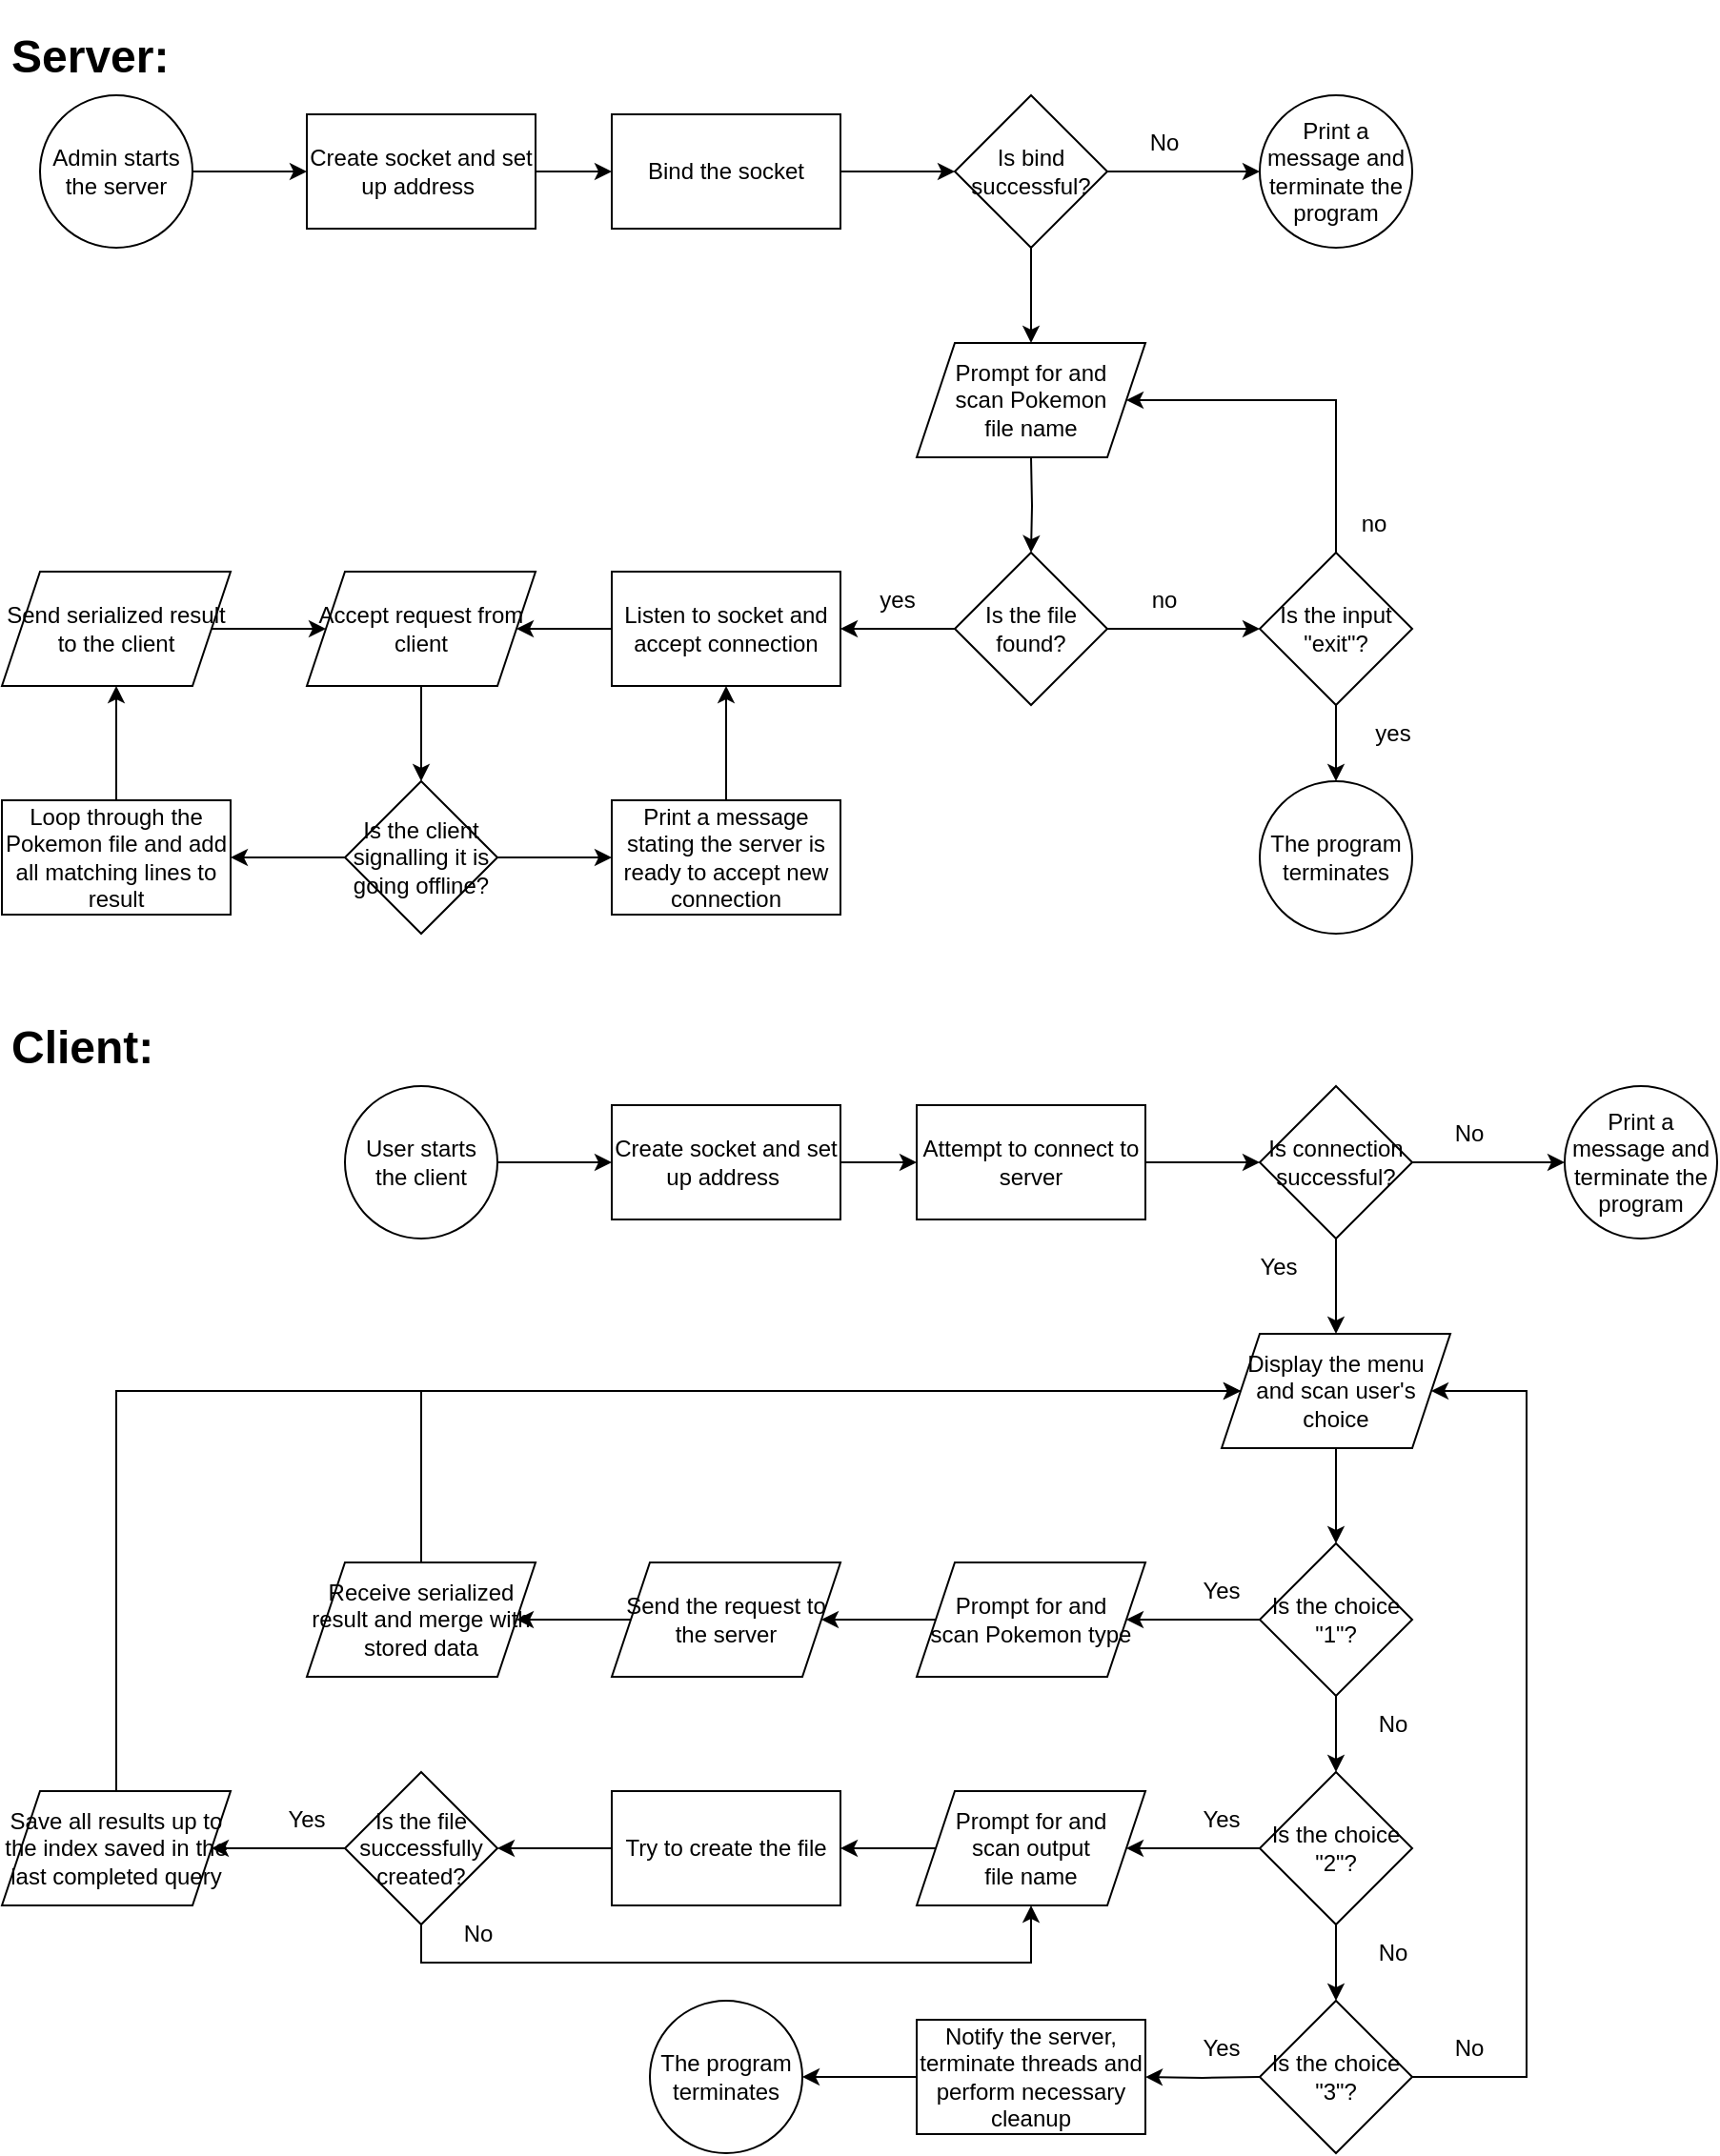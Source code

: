 <mxfile version="21.4.0" type="github">
  <diagram id="C5RBs43oDa-KdzZeNtuy" name="Page-1">
    <mxGraphModel dx="1985" dy="1270" grid="1" gridSize="10" guides="1" tooltips="1" connect="1" arrows="1" fold="1" page="1" pageScale="1" pageWidth="1169" pageHeight="1654" math="0" shadow="0">
      <root>
        <mxCell id="WIyWlLk6GJQsqaUBKTNV-0" />
        <mxCell id="WIyWlLk6GJQsqaUBKTNV-1" parent="WIyWlLk6GJQsqaUBKTNV-0" />
        <mxCell id="x3WvuhK_SaRzJynzoHy_-66" value="" style="edgeStyle=orthogonalEdgeStyle;rounded=0;orthogonalLoop=1;jettySize=auto;html=1;" edge="1" parent="WIyWlLk6GJQsqaUBKTNV-1" source="x3WvuhK_SaRzJynzoHy_-57" target="x3WvuhK_SaRzJynzoHy_-59">
          <mxGeometry relative="1" as="geometry" />
        </mxCell>
        <mxCell id="x3WvuhK_SaRzJynzoHy_-57" value="Admin starts the server" style="ellipse;whiteSpace=wrap;html=1;aspect=fixed;" vertex="1" parent="WIyWlLk6GJQsqaUBKTNV-1">
          <mxGeometry x="100" y="120" width="80" height="80" as="geometry" />
        </mxCell>
        <mxCell id="x3WvuhK_SaRzJynzoHy_-58" value="" style="edgeStyle=orthogonalEdgeStyle;rounded=0;orthogonalLoop=1;jettySize=auto;html=1;" edge="1" parent="WIyWlLk6GJQsqaUBKTNV-1" source="x3WvuhK_SaRzJynzoHy_-59" target="x3WvuhK_SaRzJynzoHy_-60">
          <mxGeometry relative="1" as="geometry" />
        </mxCell>
        <mxCell id="x3WvuhK_SaRzJynzoHy_-59" value="Create socket and set up address&amp;nbsp;" style="rounded=0;whiteSpace=wrap;html=1;" vertex="1" parent="WIyWlLk6GJQsqaUBKTNV-1">
          <mxGeometry x="240" y="130" width="120" height="60" as="geometry" />
        </mxCell>
        <mxCell id="x3WvuhK_SaRzJynzoHy_-65" value="" style="edgeStyle=orthogonalEdgeStyle;rounded=0;orthogonalLoop=1;jettySize=auto;html=1;" edge="1" parent="WIyWlLk6GJQsqaUBKTNV-1" source="x3WvuhK_SaRzJynzoHy_-60" target="x3WvuhK_SaRzJynzoHy_-62">
          <mxGeometry relative="1" as="geometry" />
        </mxCell>
        <mxCell id="x3WvuhK_SaRzJynzoHy_-60" value="Bind the socket" style="whiteSpace=wrap;html=1;rounded=0;" vertex="1" parent="WIyWlLk6GJQsqaUBKTNV-1">
          <mxGeometry x="400" y="130" width="120" height="60" as="geometry" />
        </mxCell>
        <mxCell id="x3WvuhK_SaRzJynzoHy_-61" value="" style="edgeStyle=orthogonalEdgeStyle;rounded=0;orthogonalLoop=1;jettySize=auto;html=1;" edge="1" parent="WIyWlLk6GJQsqaUBKTNV-1" source="x3WvuhK_SaRzJynzoHy_-62" target="x3WvuhK_SaRzJynzoHy_-63">
          <mxGeometry relative="1" as="geometry" />
        </mxCell>
        <mxCell id="x3WvuhK_SaRzJynzoHy_-97" value="" style="edgeStyle=orthogonalEdgeStyle;rounded=0;orthogonalLoop=1;jettySize=auto;html=1;" edge="1" parent="WIyWlLk6GJQsqaUBKTNV-1" source="x3WvuhK_SaRzJynzoHy_-62" target="x3WvuhK_SaRzJynzoHy_-88">
          <mxGeometry relative="1" as="geometry" />
        </mxCell>
        <mxCell id="x3WvuhK_SaRzJynzoHy_-62" value="Is bind successful?" style="rhombus;whiteSpace=wrap;html=1;rounded=0;" vertex="1" parent="WIyWlLk6GJQsqaUBKTNV-1">
          <mxGeometry x="580" y="120" width="80" height="80" as="geometry" />
        </mxCell>
        <mxCell id="x3WvuhK_SaRzJynzoHy_-63" value="Print a message and terminate the program" style="ellipse;whiteSpace=wrap;html=1;rounded=0;" vertex="1" parent="WIyWlLk6GJQsqaUBKTNV-1">
          <mxGeometry x="740" y="120" width="80" height="80" as="geometry" />
        </mxCell>
        <mxCell id="x3WvuhK_SaRzJynzoHy_-64" value="No" style="text;html=1;strokeColor=none;fillColor=none;align=center;verticalAlign=middle;whiteSpace=wrap;rounded=0;" vertex="1" parent="WIyWlLk6GJQsqaUBKTNV-1">
          <mxGeometry x="660" y="130" width="60" height="30" as="geometry" />
        </mxCell>
        <mxCell id="x3WvuhK_SaRzJynzoHy_-112" value="" style="edgeStyle=orthogonalEdgeStyle;rounded=0;orthogonalLoop=1;jettySize=auto;html=1;" edge="1" parent="WIyWlLk6GJQsqaUBKTNV-1" source="x3WvuhK_SaRzJynzoHy_-67" target="x3WvuhK_SaRzJynzoHy_-99">
          <mxGeometry relative="1" as="geometry" />
        </mxCell>
        <mxCell id="x3WvuhK_SaRzJynzoHy_-67" value="Listen to socket and accept connection" style="whiteSpace=wrap;html=1;rounded=0;" vertex="1" parent="WIyWlLk6GJQsqaUBKTNV-1">
          <mxGeometry x="400" y="370" width="120" height="60" as="geometry" />
        </mxCell>
        <mxCell id="x3WvuhK_SaRzJynzoHy_-83" value="" style="edgeStyle=orthogonalEdgeStyle;rounded=0;orthogonalLoop=1;jettySize=auto;html=1;" edge="1" parent="WIyWlLk6GJQsqaUBKTNV-1" target="x3WvuhK_SaRzJynzoHy_-86">
          <mxGeometry relative="1" as="geometry">
            <mxPoint x="620" y="310" as="sourcePoint" />
          </mxGeometry>
        </mxCell>
        <mxCell id="x3WvuhK_SaRzJynzoHy_-85" value="" style="edgeStyle=orthogonalEdgeStyle;rounded=0;orthogonalLoop=1;jettySize=auto;html=1;" edge="1" parent="WIyWlLk6GJQsqaUBKTNV-1" source="x3WvuhK_SaRzJynzoHy_-86" target="x3WvuhK_SaRzJynzoHy_-91">
          <mxGeometry relative="1" as="geometry" />
        </mxCell>
        <mxCell id="x3WvuhK_SaRzJynzoHy_-110" value="" style="edgeStyle=orthogonalEdgeStyle;rounded=0;orthogonalLoop=1;jettySize=auto;html=1;" edge="1" parent="WIyWlLk6GJQsqaUBKTNV-1" source="x3WvuhK_SaRzJynzoHy_-86" target="x3WvuhK_SaRzJynzoHy_-67">
          <mxGeometry relative="1" as="geometry" />
        </mxCell>
        <mxCell id="x3WvuhK_SaRzJynzoHy_-86" value="Is the file found?" style="rhombus;whiteSpace=wrap;html=1;" vertex="1" parent="WIyWlLk6GJQsqaUBKTNV-1">
          <mxGeometry x="580" y="360" width="80" height="80" as="geometry" />
        </mxCell>
        <mxCell id="x3WvuhK_SaRzJynzoHy_-88" value="&lt;div&gt;Prompt for and&lt;/div&gt;&lt;div&gt;scan Pokemon&lt;/div&gt;&lt;div&gt;file name&lt;br&gt;&lt;/div&gt;" style="shape=parallelogram;perimeter=parallelogramPerimeter;whiteSpace=wrap;html=1;fixedSize=1;" vertex="1" parent="WIyWlLk6GJQsqaUBKTNV-1">
          <mxGeometry x="560" y="250" width="120" height="60" as="geometry" />
        </mxCell>
        <mxCell id="x3WvuhK_SaRzJynzoHy_-89" style="edgeStyle=orthogonalEdgeStyle;rounded=0;orthogonalLoop=1;jettySize=auto;html=1;entryX=1;entryY=0.5;entryDx=0;entryDy=0;" edge="1" parent="WIyWlLk6GJQsqaUBKTNV-1" source="x3WvuhK_SaRzJynzoHy_-91" target="x3WvuhK_SaRzJynzoHy_-88">
          <mxGeometry relative="1" as="geometry">
            <Array as="points">
              <mxPoint x="780" y="280" />
            </Array>
          </mxGeometry>
        </mxCell>
        <mxCell id="x3WvuhK_SaRzJynzoHy_-90" value="" style="edgeStyle=orthogonalEdgeStyle;rounded=0;orthogonalLoop=1;jettySize=auto;html=1;" edge="1" parent="WIyWlLk6GJQsqaUBKTNV-1" source="x3WvuhK_SaRzJynzoHy_-91" target="x3WvuhK_SaRzJynzoHy_-92">
          <mxGeometry relative="1" as="geometry" />
        </mxCell>
        <mxCell id="x3WvuhK_SaRzJynzoHy_-91" value="&lt;div&gt;Is the input &lt;br&gt;&lt;/div&gt;&lt;div&gt;&quot;exit&quot;?&lt;br&gt;&lt;/div&gt;" style="rhombus;whiteSpace=wrap;html=1;" vertex="1" parent="WIyWlLk6GJQsqaUBKTNV-1">
          <mxGeometry x="740" y="360" width="80" height="80" as="geometry" />
        </mxCell>
        <mxCell id="x3WvuhK_SaRzJynzoHy_-92" value="The program terminates" style="ellipse;whiteSpace=wrap;html=1;" vertex="1" parent="WIyWlLk6GJQsqaUBKTNV-1">
          <mxGeometry x="740" y="480" width="80" height="80" as="geometry" />
        </mxCell>
        <mxCell id="x3WvuhK_SaRzJynzoHy_-93" value="no" style="text;html=1;strokeColor=none;fillColor=none;align=center;verticalAlign=middle;whiteSpace=wrap;rounded=0;" vertex="1" parent="WIyWlLk6GJQsqaUBKTNV-1">
          <mxGeometry x="660" y="370" width="60" height="30" as="geometry" />
        </mxCell>
        <mxCell id="x3WvuhK_SaRzJynzoHy_-94" value="no" style="text;html=1;strokeColor=none;fillColor=none;align=center;verticalAlign=middle;whiteSpace=wrap;rounded=0;" vertex="1" parent="WIyWlLk6GJQsqaUBKTNV-1">
          <mxGeometry x="770" y="330" width="60" height="30" as="geometry" />
        </mxCell>
        <mxCell id="x3WvuhK_SaRzJynzoHy_-95" value="yes" style="text;html=1;strokeColor=none;fillColor=none;align=center;verticalAlign=middle;whiteSpace=wrap;rounded=0;" vertex="1" parent="WIyWlLk6GJQsqaUBKTNV-1">
          <mxGeometry x="780" y="440" width="60" height="30" as="geometry" />
        </mxCell>
        <mxCell id="x3WvuhK_SaRzJynzoHy_-96" value="yes" style="text;html=1;strokeColor=none;fillColor=none;align=center;verticalAlign=middle;whiteSpace=wrap;rounded=0;" vertex="1" parent="WIyWlLk6GJQsqaUBKTNV-1">
          <mxGeometry x="520" y="370" width="60" height="30" as="geometry" />
        </mxCell>
        <mxCell id="x3WvuhK_SaRzJynzoHy_-105" value="" style="edgeStyle=orthogonalEdgeStyle;rounded=0;orthogonalLoop=1;jettySize=auto;html=1;" edge="1" parent="WIyWlLk6GJQsqaUBKTNV-1" source="x3WvuhK_SaRzJynzoHy_-99" target="x3WvuhK_SaRzJynzoHy_-102">
          <mxGeometry relative="1" as="geometry" />
        </mxCell>
        <mxCell id="x3WvuhK_SaRzJynzoHy_-99" value="Accept request from client" style="shape=parallelogram;perimeter=parallelogramPerimeter;whiteSpace=wrap;html=1;fixedSize=1;" vertex="1" parent="WIyWlLk6GJQsqaUBKTNV-1">
          <mxGeometry x="240" y="370" width="120" height="60" as="geometry" />
        </mxCell>
        <mxCell id="x3WvuhK_SaRzJynzoHy_-115" value="" style="edgeStyle=orthogonalEdgeStyle;rounded=0;orthogonalLoop=1;jettySize=auto;html=1;" edge="1" parent="WIyWlLk6GJQsqaUBKTNV-1" source="x3WvuhK_SaRzJynzoHy_-102" target="x3WvuhK_SaRzJynzoHy_-114">
          <mxGeometry relative="1" as="geometry" />
        </mxCell>
        <mxCell id="x3WvuhK_SaRzJynzoHy_-118" value="" style="edgeStyle=orthogonalEdgeStyle;rounded=0;orthogonalLoop=1;jettySize=auto;html=1;" edge="1" parent="WIyWlLk6GJQsqaUBKTNV-1" source="x3WvuhK_SaRzJynzoHy_-102" target="x3WvuhK_SaRzJynzoHy_-117">
          <mxGeometry relative="1" as="geometry" />
        </mxCell>
        <mxCell id="x3WvuhK_SaRzJynzoHy_-102" value="Is the client signalling it is going offline?" style="rhombus;whiteSpace=wrap;html=1;" vertex="1" parent="WIyWlLk6GJQsqaUBKTNV-1">
          <mxGeometry x="260" y="480" width="80" height="80" as="geometry" />
        </mxCell>
        <mxCell id="x3WvuhK_SaRzJynzoHy_-116" value="" style="edgeStyle=orthogonalEdgeStyle;rounded=0;orthogonalLoop=1;jettySize=auto;html=1;" edge="1" parent="WIyWlLk6GJQsqaUBKTNV-1" source="x3WvuhK_SaRzJynzoHy_-114" target="x3WvuhK_SaRzJynzoHy_-67">
          <mxGeometry relative="1" as="geometry" />
        </mxCell>
        <mxCell id="x3WvuhK_SaRzJynzoHy_-114" value="Print a message stating the server is ready to accept new connection" style="whiteSpace=wrap;html=1;" vertex="1" parent="WIyWlLk6GJQsqaUBKTNV-1">
          <mxGeometry x="400" y="490" width="120" height="60" as="geometry" />
        </mxCell>
        <mxCell id="x3WvuhK_SaRzJynzoHy_-120" value="" style="edgeStyle=orthogonalEdgeStyle;rounded=0;orthogonalLoop=1;jettySize=auto;html=1;" edge="1" parent="WIyWlLk6GJQsqaUBKTNV-1" source="x3WvuhK_SaRzJynzoHy_-117" target="x3WvuhK_SaRzJynzoHy_-119">
          <mxGeometry relative="1" as="geometry" />
        </mxCell>
        <mxCell id="x3WvuhK_SaRzJynzoHy_-117" value="Loop through the Pokemon file and add all matching lines to result" style="whiteSpace=wrap;html=1;" vertex="1" parent="WIyWlLk6GJQsqaUBKTNV-1">
          <mxGeometry x="80" y="490" width="120" height="60" as="geometry" />
        </mxCell>
        <mxCell id="x3WvuhK_SaRzJynzoHy_-122" value="" style="edgeStyle=orthogonalEdgeStyle;rounded=0;orthogonalLoop=1;jettySize=auto;html=1;" edge="1" parent="WIyWlLk6GJQsqaUBKTNV-1" source="x3WvuhK_SaRzJynzoHy_-119" target="x3WvuhK_SaRzJynzoHy_-99">
          <mxGeometry relative="1" as="geometry" />
        </mxCell>
        <mxCell id="x3WvuhK_SaRzJynzoHy_-119" value="Send serialized result to the client" style="shape=parallelogram;perimeter=parallelogramPerimeter;whiteSpace=wrap;html=1;fixedSize=1;" vertex="1" parent="WIyWlLk6GJQsqaUBKTNV-1">
          <mxGeometry x="80" y="370" width="120" height="60" as="geometry" />
        </mxCell>
        <mxCell id="x3WvuhK_SaRzJynzoHy_-174" value="" style="edgeStyle=orthogonalEdgeStyle;rounded=0;orthogonalLoop=1;jettySize=auto;html=1;" edge="1" parent="WIyWlLk6GJQsqaUBKTNV-1" source="x3WvuhK_SaRzJynzoHy_-175">
          <mxGeometry relative="1" as="geometry">
            <mxPoint x="400" y="680" as="targetPoint" />
          </mxGeometry>
        </mxCell>
        <mxCell id="x3WvuhK_SaRzJynzoHy_-175" value="User starts the client" style="ellipse;whiteSpace=wrap;html=1;aspect=fixed;" vertex="1" parent="WIyWlLk6GJQsqaUBKTNV-1">
          <mxGeometry x="260" y="640" width="80" height="80" as="geometry" />
        </mxCell>
        <mxCell id="x3WvuhK_SaRzJynzoHy_-176" value="" style="edgeStyle=orthogonalEdgeStyle;rounded=0;orthogonalLoop=1;jettySize=auto;html=1;" edge="1" parent="WIyWlLk6GJQsqaUBKTNV-1" source="x3WvuhK_SaRzJynzoHy_-177" target="x3WvuhK_SaRzJynzoHy_-188">
          <mxGeometry relative="1" as="geometry" />
        </mxCell>
        <mxCell id="x3WvuhK_SaRzJynzoHy_-177" value="&lt;div&gt;Display the menu&lt;/div&gt;&lt;div&gt;and scan user&#39;s&lt;/div&gt;&lt;div&gt;choice&lt;br&gt;&lt;/div&gt;" style="shape=parallelogram;perimeter=parallelogramPerimeter;whiteSpace=wrap;html=1;fixedSize=1;" vertex="1" parent="WIyWlLk6GJQsqaUBKTNV-1">
          <mxGeometry x="720" y="770" width="120" height="60" as="geometry" />
        </mxCell>
        <mxCell id="x3WvuhK_SaRzJynzoHy_-178" value="" style="edgeStyle=orthogonalEdgeStyle;rounded=0;orthogonalLoop=1;jettySize=auto;html=1;" edge="1" parent="WIyWlLk6GJQsqaUBKTNV-1" source="x3WvuhK_SaRzJynzoHy_-179" target="x3WvuhK_SaRzJynzoHy_-181">
          <mxGeometry relative="1" as="geometry" />
        </mxCell>
        <mxCell id="x3WvuhK_SaRzJynzoHy_-179" value="Create socket and set up address&amp;nbsp;" style="rounded=0;whiteSpace=wrap;html=1;" vertex="1" parent="WIyWlLk6GJQsqaUBKTNV-1">
          <mxGeometry x="400" y="650" width="120" height="60" as="geometry" />
        </mxCell>
        <mxCell id="x3WvuhK_SaRzJynzoHy_-180" value="" style="edgeStyle=orthogonalEdgeStyle;rounded=0;orthogonalLoop=1;jettySize=auto;html=1;" edge="1" parent="WIyWlLk6GJQsqaUBKTNV-1" source="x3WvuhK_SaRzJynzoHy_-181" target="x3WvuhK_SaRzJynzoHy_-184">
          <mxGeometry relative="1" as="geometry" />
        </mxCell>
        <mxCell id="x3WvuhK_SaRzJynzoHy_-181" value="Attempt to connect to server" style="whiteSpace=wrap;html=1;rounded=0;" vertex="1" parent="WIyWlLk6GJQsqaUBKTNV-1">
          <mxGeometry x="560" y="650" width="120" height="60" as="geometry" />
        </mxCell>
        <mxCell id="x3WvuhK_SaRzJynzoHy_-182" value="" style="edgeStyle=orthogonalEdgeStyle;rounded=0;orthogonalLoop=1;jettySize=auto;html=1;" edge="1" parent="WIyWlLk6GJQsqaUBKTNV-1" source="x3WvuhK_SaRzJynzoHy_-184" target="x3WvuhK_SaRzJynzoHy_-185">
          <mxGeometry relative="1" as="geometry" />
        </mxCell>
        <mxCell id="x3WvuhK_SaRzJynzoHy_-183" value="" style="edgeStyle=orthogonalEdgeStyle;rounded=0;orthogonalLoop=1;jettySize=auto;html=1;" edge="1" parent="WIyWlLk6GJQsqaUBKTNV-1" source="x3WvuhK_SaRzJynzoHy_-184">
          <mxGeometry relative="1" as="geometry">
            <mxPoint x="780" y="770" as="targetPoint" />
          </mxGeometry>
        </mxCell>
        <mxCell id="x3WvuhK_SaRzJynzoHy_-184" value="Is connection successful?" style="rhombus;whiteSpace=wrap;html=1;rounded=0;" vertex="1" parent="WIyWlLk6GJQsqaUBKTNV-1">
          <mxGeometry x="740" y="640" width="80" height="80" as="geometry" />
        </mxCell>
        <mxCell id="x3WvuhK_SaRzJynzoHy_-185" value="Print a message and terminate the program" style="ellipse;whiteSpace=wrap;html=1;rounded=0;" vertex="1" parent="WIyWlLk6GJQsqaUBKTNV-1">
          <mxGeometry x="900" y="640" width="80" height="80" as="geometry" />
        </mxCell>
        <mxCell id="x3WvuhK_SaRzJynzoHy_-186" value="" style="edgeStyle=orthogonalEdgeStyle;rounded=0;orthogonalLoop=1;jettySize=auto;html=1;" edge="1" parent="WIyWlLk6GJQsqaUBKTNV-1" source="x3WvuhK_SaRzJynzoHy_-188" target="x3WvuhK_SaRzJynzoHy_-191">
          <mxGeometry relative="1" as="geometry" />
        </mxCell>
        <mxCell id="x3WvuhK_SaRzJynzoHy_-187" value="" style="edgeStyle=orthogonalEdgeStyle;rounded=0;orthogonalLoop=1;jettySize=auto;html=1;" edge="1" parent="WIyWlLk6GJQsqaUBKTNV-1" source="x3WvuhK_SaRzJynzoHy_-188" target="x3WvuhK_SaRzJynzoHy_-208">
          <mxGeometry relative="1" as="geometry" />
        </mxCell>
        <mxCell id="x3WvuhK_SaRzJynzoHy_-188" value="Is the choice &quot;1&quot;?" style="rhombus;whiteSpace=wrap;html=1;" vertex="1" parent="WIyWlLk6GJQsqaUBKTNV-1">
          <mxGeometry x="740" y="880" width="80" height="80" as="geometry" />
        </mxCell>
        <mxCell id="x3WvuhK_SaRzJynzoHy_-189" value="" style="edgeStyle=orthogonalEdgeStyle;rounded=0;orthogonalLoop=1;jettySize=auto;html=1;" edge="1" parent="WIyWlLk6GJQsqaUBKTNV-1" source="x3WvuhK_SaRzJynzoHy_-191">
          <mxGeometry relative="1" as="geometry">
            <mxPoint x="780.0" y="1120" as="targetPoint" />
          </mxGeometry>
        </mxCell>
        <mxCell id="x3WvuhK_SaRzJynzoHy_-190" value="" style="edgeStyle=orthogonalEdgeStyle;rounded=0;orthogonalLoop=1;jettySize=auto;html=1;" edge="1" parent="WIyWlLk6GJQsqaUBKTNV-1" source="x3WvuhK_SaRzJynzoHy_-191" target="x3WvuhK_SaRzJynzoHy_-199">
          <mxGeometry relative="1" as="geometry" />
        </mxCell>
        <mxCell id="x3WvuhK_SaRzJynzoHy_-191" value="Is the choice &quot;2&quot;?" style="rhombus;whiteSpace=wrap;html=1;" vertex="1" parent="WIyWlLk6GJQsqaUBKTNV-1">
          <mxGeometry x="740" y="1000" width="80" height="80" as="geometry" />
        </mxCell>
        <mxCell id="x3WvuhK_SaRzJynzoHy_-192" value="" style="edgeStyle=orthogonalEdgeStyle;rounded=0;orthogonalLoop=1;jettySize=auto;html=1;" edge="1" parent="WIyWlLk6GJQsqaUBKTNV-1" target="x3WvuhK_SaRzJynzoHy_-196">
          <mxGeometry relative="1" as="geometry">
            <mxPoint x="740.0" y="1160" as="sourcePoint" />
          </mxGeometry>
        </mxCell>
        <mxCell id="x3WvuhK_SaRzJynzoHy_-193" style="edgeStyle=orthogonalEdgeStyle;rounded=0;orthogonalLoop=1;jettySize=auto;html=1;entryX=1;entryY=0.5;entryDx=0;entryDy=0;" edge="1" parent="WIyWlLk6GJQsqaUBKTNV-1" source="x3WvuhK_SaRzJynzoHy_-194" target="x3WvuhK_SaRzJynzoHy_-177">
          <mxGeometry relative="1" as="geometry">
            <Array as="points">
              <mxPoint x="880" y="1160" />
              <mxPoint x="880" y="800" />
            </Array>
          </mxGeometry>
        </mxCell>
        <mxCell id="x3WvuhK_SaRzJynzoHy_-194" value="Is the choice &quot;3&quot;?" style="rhombus;whiteSpace=wrap;html=1;" vertex="1" parent="WIyWlLk6GJQsqaUBKTNV-1">
          <mxGeometry x="740" y="1120" width="80" height="80" as="geometry" />
        </mxCell>
        <mxCell id="x3WvuhK_SaRzJynzoHy_-195" value="" style="edgeStyle=orthogonalEdgeStyle;rounded=0;orthogonalLoop=1;jettySize=auto;html=1;" edge="1" parent="WIyWlLk6GJQsqaUBKTNV-1" source="x3WvuhK_SaRzJynzoHy_-196">
          <mxGeometry relative="1" as="geometry">
            <mxPoint x="500.0" y="1160" as="targetPoint" />
          </mxGeometry>
        </mxCell>
        <mxCell id="x3WvuhK_SaRzJynzoHy_-196" value="Notify the server, terminate threads and perform necessary cleanup" style="whiteSpace=wrap;html=1;" vertex="1" parent="WIyWlLk6GJQsqaUBKTNV-1">
          <mxGeometry x="560" y="1130" width="120" height="60" as="geometry" />
        </mxCell>
        <mxCell id="x3WvuhK_SaRzJynzoHy_-197" value="The program terminates" style="ellipse;whiteSpace=wrap;html=1;aspect=fixed;" vertex="1" parent="WIyWlLk6GJQsqaUBKTNV-1">
          <mxGeometry x="420" y="1120" width="80" height="80" as="geometry" />
        </mxCell>
        <mxCell id="x3WvuhK_SaRzJynzoHy_-198" value="" style="edgeStyle=orthogonalEdgeStyle;rounded=0;orthogonalLoop=1;jettySize=auto;html=1;" edge="1" parent="WIyWlLk6GJQsqaUBKTNV-1" source="x3WvuhK_SaRzJynzoHy_-199" target="x3WvuhK_SaRzJynzoHy_-201">
          <mxGeometry relative="1" as="geometry" />
        </mxCell>
        <mxCell id="x3WvuhK_SaRzJynzoHy_-199" value="&lt;div&gt;Prompt for and&lt;/div&gt;&lt;div&gt;scan output&lt;/div&gt;&lt;div&gt;file name&lt;br&gt;&lt;/div&gt;" style="shape=parallelogram;perimeter=parallelogramPerimeter;whiteSpace=wrap;html=1;fixedSize=1;" vertex="1" parent="WIyWlLk6GJQsqaUBKTNV-1">
          <mxGeometry x="560" y="1010" width="120" height="60" as="geometry" />
        </mxCell>
        <mxCell id="x3WvuhK_SaRzJynzoHy_-200" value="" style="edgeStyle=orthogonalEdgeStyle;rounded=0;orthogonalLoop=1;jettySize=auto;html=1;" edge="1" parent="WIyWlLk6GJQsqaUBKTNV-1" source="x3WvuhK_SaRzJynzoHy_-201" target="x3WvuhK_SaRzJynzoHy_-204">
          <mxGeometry relative="1" as="geometry" />
        </mxCell>
        <mxCell id="x3WvuhK_SaRzJynzoHy_-201" value="Try to create the file" style="whiteSpace=wrap;html=1;" vertex="1" parent="WIyWlLk6GJQsqaUBKTNV-1">
          <mxGeometry x="400" y="1010" width="120" height="60" as="geometry" />
        </mxCell>
        <mxCell id="x3WvuhK_SaRzJynzoHy_-202" style="edgeStyle=orthogonalEdgeStyle;rounded=0;orthogonalLoop=1;jettySize=auto;html=1;entryX=0.5;entryY=1;entryDx=0;entryDy=0;" edge="1" parent="WIyWlLk6GJQsqaUBKTNV-1" source="x3WvuhK_SaRzJynzoHy_-204" target="x3WvuhK_SaRzJynzoHy_-199">
          <mxGeometry relative="1" as="geometry">
            <Array as="points">
              <mxPoint x="300" y="1100" />
              <mxPoint x="620" y="1100" />
            </Array>
          </mxGeometry>
        </mxCell>
        <mxCell id="x3WvuhK_SaRzJynzoHy_-203" value="" style="edgeStyle=orthogonalEdgeStyle;rounded=0;orthogonalLoop=1;jettySize=auto;html=1;" edge="1" parent="WIyWlLk6GJQsqaUBKTNV-1" source="x3WvuhK_SaRzJynzoHy_-204" target="x3WvuhK_SaRzJynzoHy_-206">
          <mxGeometry relative="1" as="geometry" />
        </mxCell>
        <mxCell id="x3WvuhK_SaRzJynzoHy_-204" value="Is the file successfully created?" style="rhombus;whiteSpace=wrap;html=1;" vertex="1" parent="WIyWlLk6GJQsqaUBKTNV-1">
          <mxGeometry x="260" y="1000" width="80" height="80" as="geometry" />
        </mxCell>
        <mxCell id="x3WvuhK_SaRzJynzoHy_-205" style="edgeStyle=orthogonalEdgeStyle;rounded=0;orthogonalLoop=1;jettySize=auto;html=1;" edge="1" parent="WIyWlLk6GJQsqaUBKTNV-1" source="x3WvuhK_SaRzJynzoHy_-206">
          <mxGeometry relative="1" as="geometry">
            <mxPoint x="730" y="800" as="targetPoint" />
            <Array as="points">
              <mxPoint x="140" y="800" />
              <mxPoint x="725" y="800" />
            </Array>
          </mxGeometry>
        </mxCell>
        <mxCell id="x3WvuhK_SaRzJynzoHy_-206" value="Save all results up to the index saved in the last completed query" style="shape=parallelogram;perimeter=parallelogramPerimeter;whiteSpace=wrap;html=1;fixedSize=1;" vertex="1" parent="WIyWlLk6GJQsqaUBKTNV-1">
          <mxGeometry x="80" y="1010" width="120" height="60" as="geometry" />
        </mxCell>
        <mxCell id="x3WvuhK_SaRzJynzoHy_-207" value="" style="edgeStyle=orthogonalEdgeStyle;rounded=0;orthogonalLoop=1;jettySize=auto;html=1;" edge="1" parent="WIyWlLk6GJQsqaUBKTNV-1" source="x3WvuhK_SaRzJynzoHy_-208" target="x3WvuhK_SaRzJynzoHy_-210">
          <mxGeometry relative="1" as="geometry" />
        </mxCell>
        <mxCell id="x3WvuhK_SaRzJynzoHy_-208" value="&lt;div&gt;Prompt for and&lt;/div&gt;&lt;div&gt;scan Pokemon type&lt;br&gt;&lt;/div&gt;" style="shape=parallelogram;perimeter=parallelogramPerimeter;whiteSpace=wrap;html=1;fixedSize=1;" vertex="1" parent="WIyWlLk6GJQsqaUBKTNV-1">
          <mxGeometry x="560" y="890" width="120" height="60" as="geometry" />
        </mxCell>
        <mxCell id="x3WvuhK_SaRzJynzoHy_-209" value="" style="edgeStyle=orthogonalEdgeStyle;rounded=0;orthogonalLoop=1;jettySize=auto;html=1;" edge="1" parent="WIyWlLk6GJQsqaUBKTNV-1" source="x3WvuhK_SaRzJynzoHy_-210" target="x3WvuhK_SaRzJynzoHy_-212">
          <mxGeometry relative="1" as="geometry" />
        </mxCell>
        <mxCell id="x3WvuhK_SaRzJynzoHy_-210" value="Send the request to the server" style="shape=parallelogram;perimeter=parallelogramPerimeter;whiteSpace=wrap;html=1;fixedSize=1;" vertex="1" parent="WIyWlLk6GJQsqaUBKTNV-1">
          <mxGeometry x="400" y="890" width="120" height="60" as="geometry" />
        </mxCell>
        <mxCell id="x3WvuhK_SaRzJynzoHy_-211" style="edgeStyle=orthogonalEdgeStyle;rounded=0;orthogonalLoop=1;jettySize=auto;html=1;entryX=0;entryY=0.5;entryDx=0;entryDy=0;" edge="1" parent="WIyWlLk6GJQsqaUBKTNV-1" source="x3WvuhK_SaRzJynzoHy_-212" target="x3WvuhK_SaRzJynzoHy_-177">
          <mxGeometry relative="1" as="geometry">
            <Array as="points">
              <mxPoint x="300" y="800" />
            </Array>
          </mxGeometry>
        </mxCell>
        <mxCell id="x3WvuhK_SaRzJynzoHy_-212" value="Receive serialized result and merge with stored data" style="shape=parallelogram;perimeter=parallelogramPerimeter;whiteSpace=wrap;html=1;fixedSize=1;" vertex="1" parent="WIyWlLk6GJQsqaUBKTNV-1">
          <mxGeometry x="240" y="890" width="120" height="60" as="geometry" />
        </mxCell>
        <mxCell id="x3WvuhK_SaRzJynzoHy_-213" value="No" style="text;html=1;strokeColor=none;fillColor=none;align=center;verticalAlign=middle;whiteSpace=wrap;rounded=0;" vertex="1" parent="WIyWlLk6GJQsqaUBKTNV-1">
          <mxGeometry x="820" y="650" width="60" height="30" as="geometry" />
        </mxCell>
        <mxCell id="x3WvuhK_SaRzJynzoHy_-214" value="No" style="text;html=1;strokeColor=none;fillColor=none;align=center;verticalAlign=middle;whiteSpace=wrap;rounded=0;" vertex="1" parent="WIyWlLk6GJQsqaUBKTNV-1">
          <mxGeometry x="780" y="960" width="60" height="30" as="geometry" />
        </mxCell>
        <mxCell id="x3WvuhK_SaRzJynzoHy_-215" value="No" style="text;html=1;strokeColor=none;fillColor=none;align=center;verticalAlign=middle;whiteSpace=wrap;rounded=0;" vertex="1" parent="WIyWlLk6GJQsqaUBKTNV-1">
          <mxGeometry x="780" y="1080" width="60" height="30" as="geometry" />
        </mxCell>
        <mxCell id="x3WvuhK_SaRzJynzoHy_-216" value="No" style="text;html=1;strokeColor=none;fillColor=none;align=center;verticalAlign=middle;whiteSpace=wrap;rounded=0;" vertex="1" parent="WIyWlLk6GJQsqaUBKTNV-1">
          <mxGeometry x="820" y="1130" width="60" height="30" as="geometry" />
        </mxCell>
        <mxCell id="x3WvuhK_SaRzJynzoHy_-217" value="Yes" style="text;html=1;strokeColor=none;fillColor=none;align=center;verticalAlign=middle;whiteSpace=wrap;rounded=0;" vertex="1" parent="WIyWlLk6GJQsqaUBKTNV-1">
          <mxGeometry x="720" y="720" width="60" height="30" as="geometry" />
        </mxCell>
        <mxCell id="x3WvuhK_SaRzJynzoHy_-218" value="Yes" style="text;html=1;strokeColor=none;fillColor=none;align=center;verticalAlign=middle;whiteSpace=wrap;rounded=0;" vertex="1" parent="WIyWlLk6GJQsqaUBKTNV-1">
          <mxGeometry x="690" y="890" width="60" height="30" as="geometry" />
        </mxCell>
        <mxCell id="x3WvuhK_SaRzJynzoHy_-219" value="Yes" style="text;html=1;strokeColor=none;fillColor=none;align=center;verticalAlign=middle;whiteSpace=wrap;rounded=0;" vertex="1" parent="WIyWlLk6GJQsqaUBKTNV-1">
          <mxGeometry x="690" y="1010" width="60" height="30" as="geometry" />
        </mxCell>
        <mxCell id="x3WvuhK_SaRzJynzoHy_-220" value="Yes" style="text;html=1;strokeColor=none;fillColor=none;align=center;verticalAlign=middle;whiteSpace=wrap;rounded=0;" vertex="1" parent="WIyWlLk6GJQsqaUBKTNV-1">
          <mxGeometry x="690" y="1130" width="60" height="30" as="geometry" />
        </mxCell>
        <mxCell id="x3WvuhK_SaRzJynzoHy_-221" value="Yes" style="text;html=1;strokeColor=none;fillColor=none;align=center;verticalAlign=middle;whiteSpace=wrap;rounded=0;" vertex="1" parent="WIyWlLk6GJQsqaUBKTNV-1">
          <mxGeometry x="210" y="1010" width="60" height="30" as="geometry" />
        </mxCell>
        <mxCell id="x3WvuhK_SaRzJynzoHy_-222" value="No" style="text;html=1;strokeColor=none;fillColor=none;align=center;verticalAlign=middle;whiteSpace=wrap;rounded=0;" vertex="1" parent="WIyWlLk6GJQsqaUBKTNV-1">
          <mxGeometry x="300" y="1070" width="60" height="30" as="geometry" />
        </mxCell>
        <mxCell id="x3WvuhK_SaRzJynzoHy_-223" value="&lt;h1&gt;Client:&lt;/h1&gt;" style="text;html=1;strokeColor=none;fillColor=none;spacing=5;spacingTop=-20;whiteSpace=wrap;overflow=hidden;rounded=0;" vertex="1" parent="WIyWlLk6GJQsqaUBKTNV-1">
          <mxGeometry x="80" y="600" width="190" height="120" as="geometry" />
        </mxCell>
        <mxCell id="x3WvuhK_SaRzJynzoHy_-224" value="&lt;h1&gt;Server:&lt;/h1&gt;" style="text;html=1;strokeColor=none;fillColor=none;spacing=5;spacingTop=-20;whiteSpace=wrap;overflow=hidden;rounded=0;" vertex="1" parent="WIyWlLk6GJQsqaUBKTNV-1">
          <mxGeometry x="80" y="80" width="190" height="120" as="geometry" />
        </mxCell>
      </root>
    </mxGraphModel>
  </diagram>
</mxfile>
